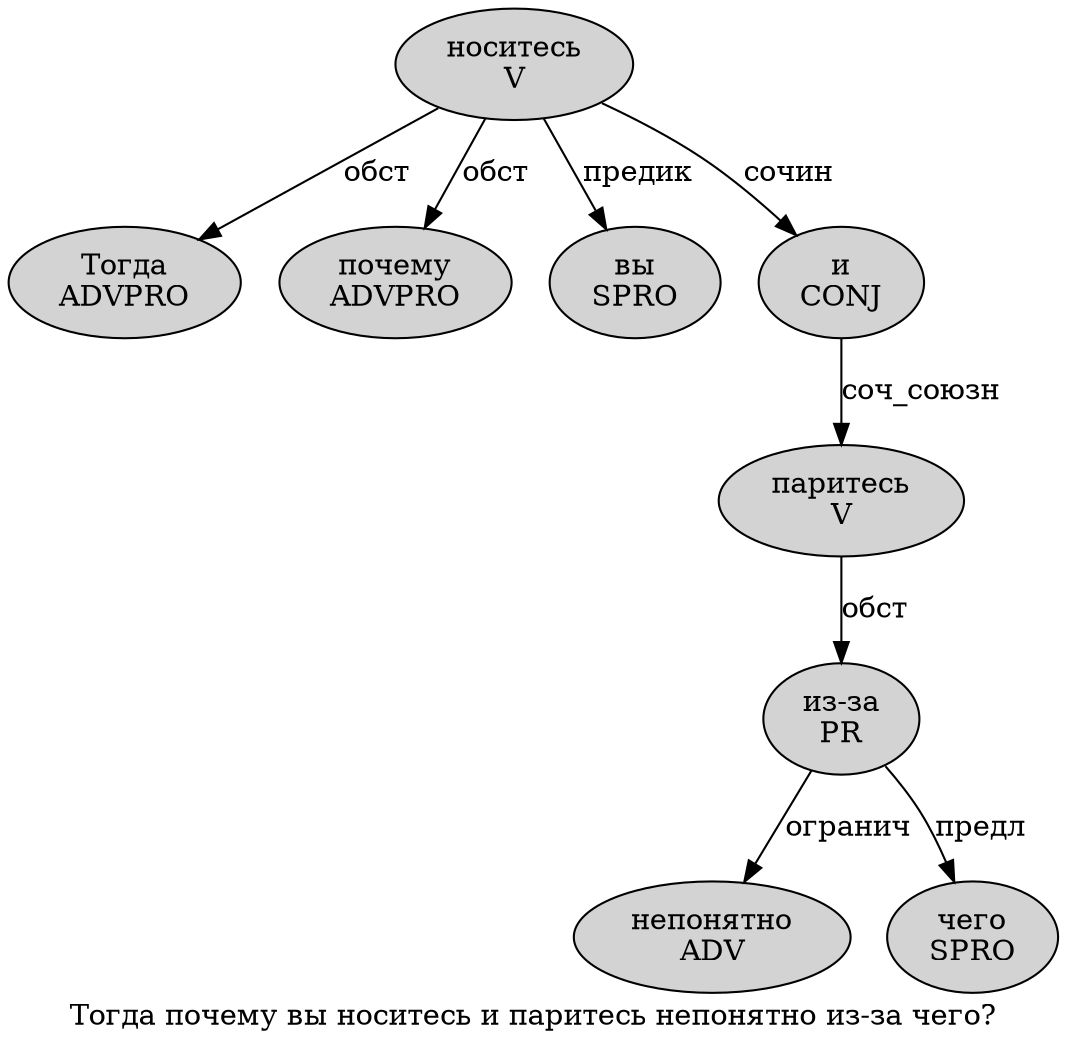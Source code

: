 digraph SENTENCE_4745 {
	graph [label="Тогда почему вы носитесь и паритесь непонятно из-за чего?"]
	node [style=filled]
		0 [label="Тогда
ADVPRO" color="" fillcolor=lightgray penwidth=1 shape=ellipse]
		1 [label="почему
ADVPRO" color="" fillcolor=lightgray penwidth=1 shape=ellipse]
		2 [label="вы
SPRO" color="" fillcolor=lightgray penwidth=1 shape=ellipse]
		3 [label="носитесь
V" color="" fillcolor=lightgray penwidth=1 shape=ellipse]
		4 [label="и
CONJ" color="" fillcolor=lightgray penwidth=1 shape=ellipse]
		5 [label="паритесь
V" color="" fillcolor=lightgray penwidth=1 shape=ellipse]
		6 [label="непонятно
ADV" color="" fillcolor=lightgray penwidth=1 shape=ellipse]
		7 [label="из-за
PR" color="" fillcolor=lightgray penwidth=1 shape=ellipse]
		8 [label="чего
SPRO" color="" fillcolor=lightgray penwidth=1 shape=ellipse]
			5 -> 7 [label="обст"]
			3 -> 0 [label="обст"]
			3 -> 1 [label="обст"]
			3 -> 2 [label="предик"]
			3 -> 4 [label="сочин"]
			4 -> 5 [label="соч_союзн"]
			7 -> 6 [label="огранич"]
			7 -> 8 [label="предл"]
}